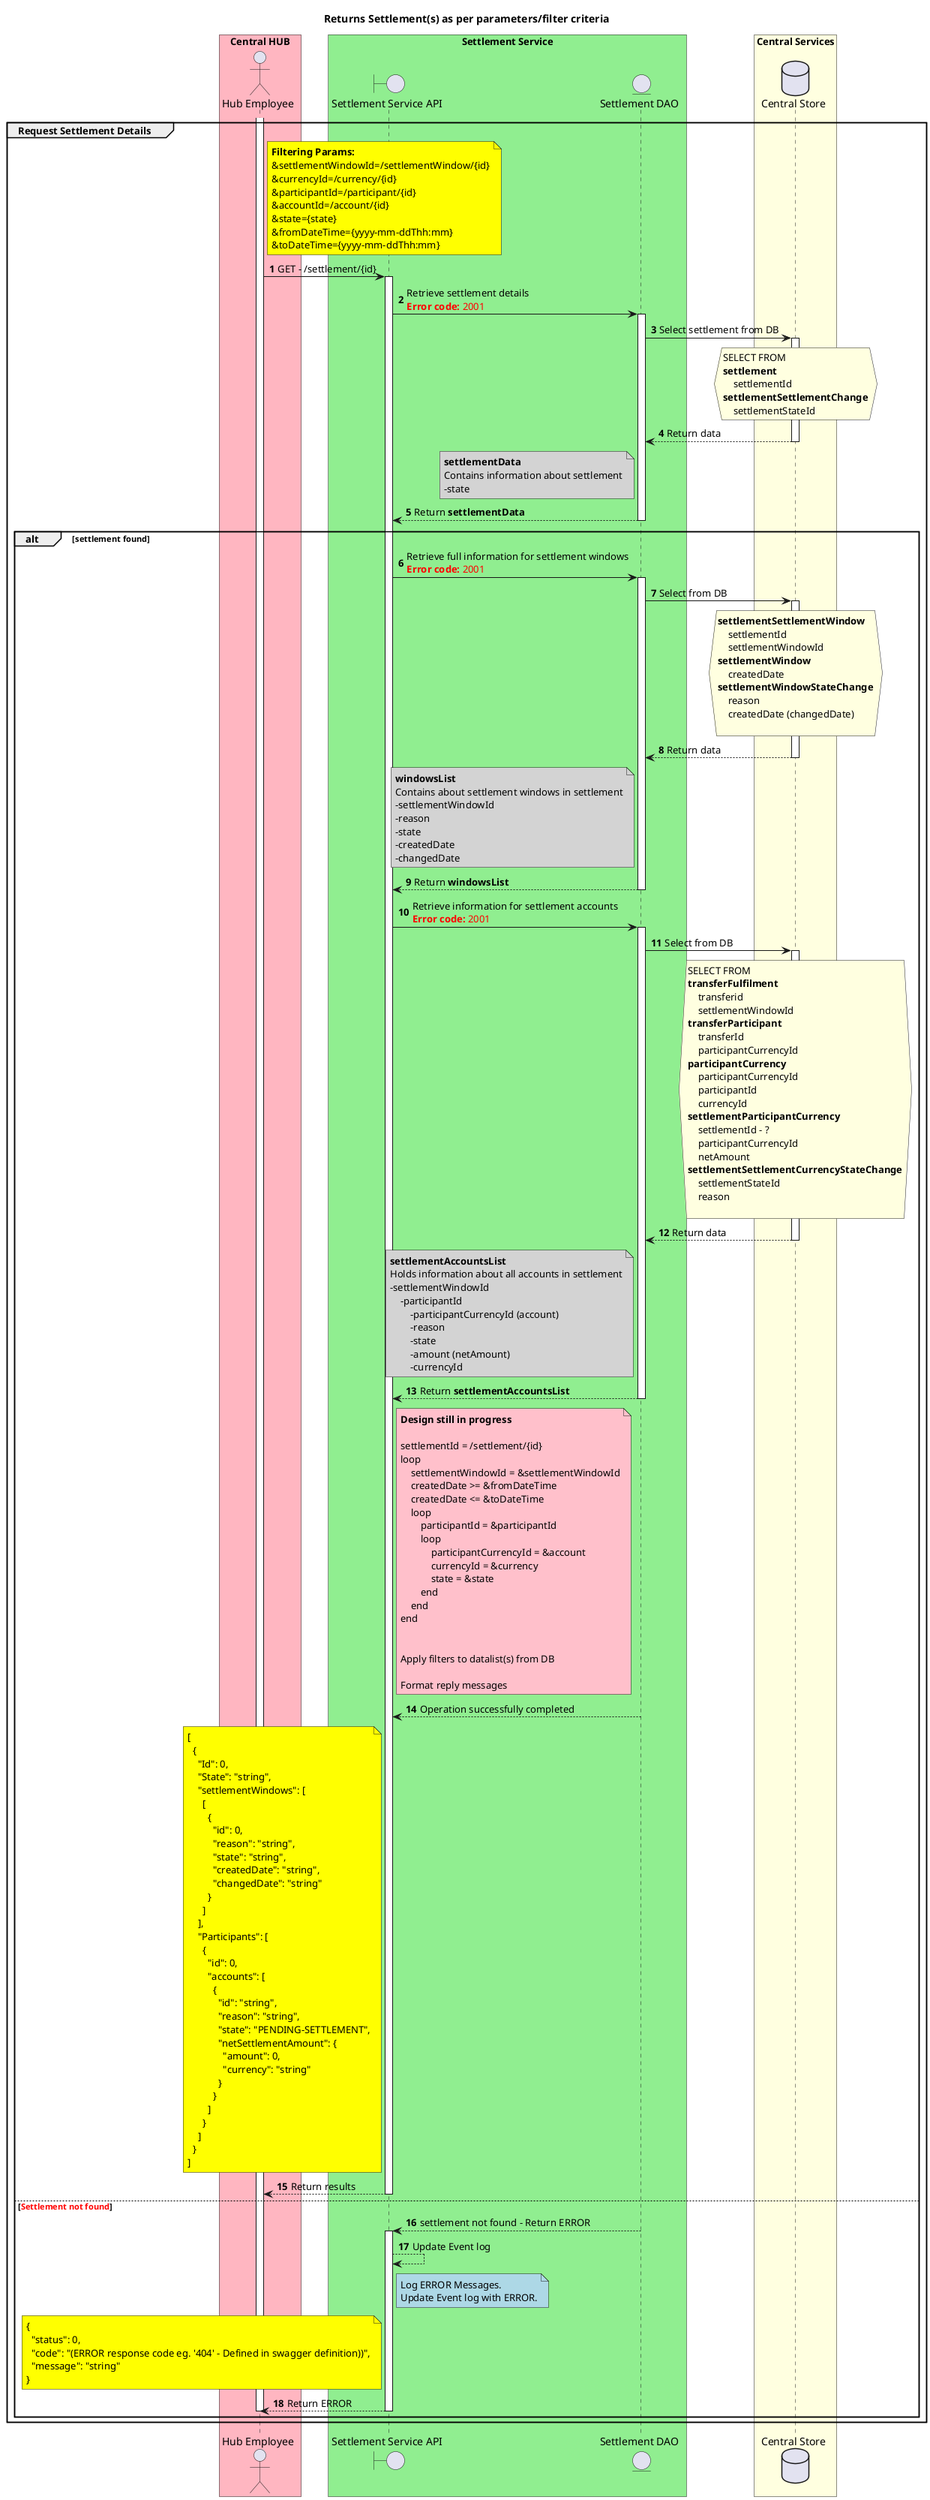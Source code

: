 @startuml
' declate title
title Returns Settlement(s) as per parameters/filter criteria
'title 6.2.0. getSettlementId GET: /settlement

autonumber

' declare actors
actor "Hub Employee" as OPERATOR

boundary "Settlement Service API" as SSAPI
entity "Settlement DAO" as SETTLE_DAO

database "Central Store" as DB

box "Central HUB" #LightPink
    participant OPERATOR
end box

box "Settlement Service" #LightGreen
    participant SSAPI
    participant SETTLE_DAO
end box

box "Central Services" #LightYellow
    participant DB
end box

' start flow
group Request Settlement Details
    activate OPERATOR
    note right of OPERATOR #Yellow
        **Filtering Params:**
        &settlementWindowId=/settlementWindow/{id}
        &currencyId=/currency/{id}
        &participantId=/participant/{id}
        &accountId=/account/{id}
        &state={state}
        &fromDateTime={yyyy-mm-ddThh:mm}
        &toDateTime={yyyy-mm-ddThh:mm}
    end note

    OPERATOR -> SSAPI: GET - /settlement/{id}
    activate SSAPI
    SSAPI -> SETTLE_DAO: Retrieve settlement details\n<color #FF0000><b>Error code:</b> 2001</color>
    activate SETTLE_DAO

    SETTLE_DAO -> DB: Select settlement from DB
    activate DB
    hnote over DB #LightYellow
        SELECT FROM
        **settlement**
            settlementId
        **settlementSettlementChange**
            settlementStateId
    end hnote

        SETTLE_DAO <-- DB: Return data
        deactivate DB
        note left of SETTLE_DAO #LightGray
            **settlementData**
            Contains information about settlement
            -state
        end note
        SSAPI <-- SETTLE_DAO: Return **settlementData**
        deactivate SETTLE_DAO
    alt settlement found

        SSAPI -> SETTLE_DAO: Retrieve full information for settlement windows\n<color #FF0000><b>Error code:</b> 2001</color>
        activate SETTLE_DAO
        SETTLE_DAO -> DB: Select from DB
        activate DB
        hnote over DB #LightYellow
            **settlementSettlementWindow**
                settlementId
                settlementWindowId
            **settlementWindow**
                createdDate
            **settlementWindowStateChange**
                reason
                createdDate (changedDate)

        end hnote
        SETTLE_DAO <-- DB: Return data
        deactivate DB
        note left of SETTLE_DAO #LightGray
            **windowsList**
            Contains about settlement windows in settlement
            -settlementWindowId
            -reason
            -state
            -createdDate
            -changedDate
        end note
        SSAPI <-- SETTLE_DAO: Return **windowsList**
        deactivate SETTLE_DAO

        SSAPI -> SETTLE_DAO: Retrieve information for settlement accounts\n<color #FF0000><b>Error code:</b> 2001</color>
        activate SETTLE_DAO
        SETTLE_DAO -> DB: Select from DB
        activate DB
        hnote over DB #LightYellow
            SELECT FROM
            **transferFulfilment**
                transferid
                settlementWindowId
            **transferParticipant**
                transferId
                participantCurrencyId
            **participantCurrency**
                participantCurrencyId
                participantId
                currencyId
            **settlementParticipantCurrency**
                settlementId - ?
                participantCurrencyId
                netAmount
            **settlementSettlementCurrencyStateChange**
                settlementStateId
                reason

        end hnote
        SETTLE_DAO <-- DB: Return data
        deactivate DB
        note left of SETTLE_DAO #LightGray
            **settlementAccountsList**
            Holds information about all accounts in settlement
            -settlementWindowId
                -participantId
                    -participantCurrencyId (account)
                    -reason
                    -state
                    -amount (netAmount)
                    -currencyId
        end note
        SSAPI <-- SETTLE_DAO: Return **settlementAccountsList**
        deactivate SETTLE_DAO

        note right of SSAPI #Pink
        **Design still in progress**

        settlementId = /settlement/{id}
        loop
            settlementWindowId = &settlementWindowId
            createdDate >= &fromDateTime
            createdDate <= &toDateTime
            loop
                participantId = &participantId
                loop
                    participantCurrencyId = &account
                    currencyId = &currency
                    state = &state
                end
            end
        end


        Apply filters to datalist(s) from DB

        Format reply messages
        end note

        SSAPI <-- SETTLE_DAO: Operation successfully completed
        note left of SSAPI #Yellow
            [
              {
                "Id": 0,
                "State": "string",
                "settlementWindows": [
                  [
                    {
                      "id": 0,
                      "reason": "string",
                      "state": "string",
                      "createdDate": "string",
                      "changedDate": "string"
                    }
                  ]
                ],
                "Participants": [
                  {
                    "id": 0,
                    "accounts": [
                      {
                        "id": "string",
                        "reason": "string",
                        "state": "PENDING-SETTLEMENT",
                        "netSettlementAmount": {
                          "amount": 0,
                          "currency": "string"
                        }
                      }
                    ]
                  }
                ]
              }
            ]
        end note
        OPERATOR <-- SSAPI: Return results
    deactivate SSAPI
    else <color #FF0000><b>Settlement not found</b></color>
        SETTLE_DAO --> SSAPI: settlement not found - Return ERROR
        deactivate SETTLE_DAO
        activate SSAPI
        SSAPI --> SSAPI: Update Event log
        note right of SSAPI #LightBlue
            Log ERROR Messages.
            Update Event log with ERROR.
        end note
        note left of SSAPI #Yellow
            {
              "status": 0,
              "code": "(ERROR response code eg. '404' - Defined in swagger definition))",
              "message": "string"
            }
        end note
        OPERATOR <-- SSAPI: Return ERROR
        deactivate SSAPI
    deactivate OPERATOR
    end
end
@enduml
